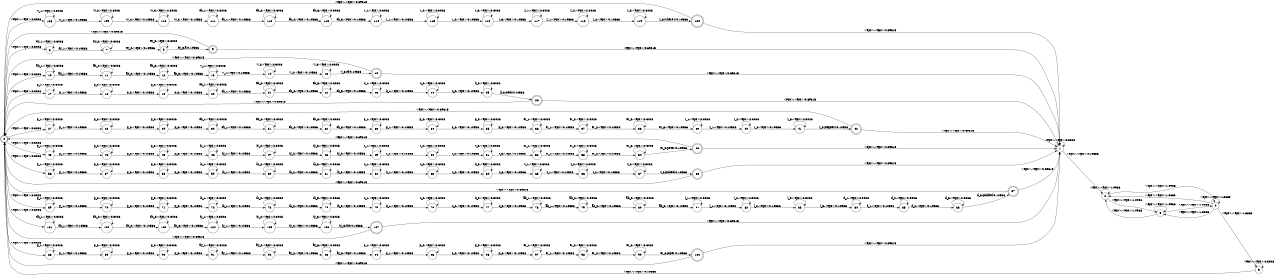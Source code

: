 digraph FST {
rankdir = LR;
size = "8.5,11";
center = 1;
orientation = Portrait;
ranksep = "0.4";
nodesep = "0.25";
0 [label = "0", shape = circle, style = bold, fontsize = 14]
	0 -> 6 [label = "<eps>:<eps>/2.3026", fontsize = 14];
	0 -> 10 [label = "<eps>:<eps>/2.3026", fontsize = 14];
	0 -> 17 [label = "<eps>:<eps>/2.3026", fontsize = 14];
	0 -> 27 [label = "<eps>:<eps>/2.3026", fontsize = 14];
	0 -> 43 [label = "<eps>:<eps>/2.3026", fontsize = 14];
	0 -> 56 [label = "<eps>:<eps>/2.3026", fontsize = 14];
	0 -> 69 [label = "<eps>:<eps>/2.3026", fontsize = 14];
	0 -> 88 [label = "<eps>:<eps>/2.3026", fontsize = 14];
	0 -> 101 [label = "<eps>:<eps>/2.3026", fontsize = 14];
	0 -> 108 [label = "<eps>:<eps>/2.3026", fontsize = 14];
1 [label = "1", shape = circle, style = solid, fontsize = 14]
	1 -> 1 [label = "<eps>:<eps>/2.3026", fontsize = 14];
	1 -> 2 [label = "<eps>:<eps>/0.10536", fontsize = 14];
2 [label = "2", shape = circle, style = solid, fontsize = 14]
	2 -> 2 [label = "<eps>:<eps>/1.0986", fontsize = 14];
	2 -> 3 [label = "<eps>:<eps>/1.0986", fontsize = 14];
	2 -> 4 [label = "<eps>:<eps>/1.0986", fontsize = 14];
3 [label = "3", shape = circle, style = solid, fontsize = 14]
	3 -> 2 [label = "<eps>:<eps>/1.0986", fontsize = 14];
	3 -> 3 [label = "<eps>:<eps>/1.0986", fontsize = 14];
	3 -> 4 [label = "<eps>:<eps>/1.0986", fontsize = 14];
4 [label = "4", shape = circle, style = solid, fontsize = 14]
	4 -> 2 [label = "<eps>:<eps>/1.3863", fontsize = 14];
	4 -> 3 [label = "<eps>:<eps>/1.3863", fontsize = 14];
	4 -> 4 [label = "<eps>:<eps>/1.3863", fontsize = 14];
	4 -> 5 [label = "<eps>:<eps>/1.3863", fontsize = 14];
5 [label = "5", shape = circle, style = solid, fontsize = 14]
	5 -> 5 [label = "<eps>:<eps>/2.3026", fontsize = 14];
	5 -> 0 [label = "<eps>:<eps>/0.10536", fontsize = 14];
6 [label = "6", shape = circle, style = solid, fontsize = 14]
	6 -> 6 [label = "ey_1:<eps>/2.3026", fontsize = 14];
	6 -> 7 [label = "ey_1:<eps>/0.10536", fontsize = 14];
7 [label = "7", shape = circle, style = solid, fontsize = 14]
	7 -> 7 [label = "ey_2:<eps>/2.3026", fontsize = 14];
	7 -> 8 [label = "ey_2:<eps>/0.10536", fontsize = 14];
8 [label = "8", shape = circle, style = solid, fontsize = 14]
	8 -> 8 [label = "ey_3:<eps>/2.3026", fontsize = 14];
	8 -> 9 [label = "ey_3:a/0.10536", fontsize = 14];
9 [label = "9", shape = doublecircle, style = solid, fontsize = 14]
	9 -> 0 [label = "<eps>:<eps>/0.69315", fontsize = 14];
	9 -> 1 [label = "<eps>:<eps>/0.69315", fontsize = 14];
10 [label = "10", shape = circle, style = solid, fontsize = 14]
	10 -> 10 [label = "ah_1:<eps>/2.3026", fontsize = 14];
	10 -> 11 [label = "ah_1:<eps>/0.10536", fontsize = 14];
11 [label = "11", shape = circle, style = solid, fontsize = 14]
	11 -> 11 [label = "ah_2:<eps>/2.3026", fontsize = 14];
	11 -> 12 [label = "ah_2:<eps>/0.10536", fontsize = 14];
12 [label = "12", shape = circle, style = solid, fontsize = 14]
	12 -> 12 [label = "ah_3:<eps>/2.3026", fontsize = 14];
	12 -> 13 [label = "ah_3:<eps>/0.10536", fontsize = 14];
13 [label = "13", shape = circle, style = solid, fontsize = 14]
	13 -> 13 [label = "v_1:<eps>/2.3026", fontsize = 14];
	13 -> 14 [label = "v_1:<eps>/0.10536", fontsize = 14];
14 [label = "14", shape = circle, style = solid, fontsize = 14]
	14 -> 14 [label = "v_2:<eps>/2.3026", fontsize = 14];
	14 -> 15 [label = "v_2:<eps>/0.10536", fontsize = 14];
15 [label = "15", shape = circle, style = solid, fontsize = 14]
	15 -> 15 [label = "v_3:<eps>/2.3026", fontsize = 14];
	15 -> 16 [label = "v_3:of/0.10536", fontsize = 14];
16 [label = "16", shape = doublecircle, style = solid, fontsize = 14]
	16 -> 0 [label = "<eps>:<eps>/0.69315", fontsize = 14];
	16 -> 1 [label = "<eps>:<eps>/0.69315", fontsize = 14];
17 [label = "17", shape = circle, style = solid, fontsize = 14]
	17 -> 17 [label = "p_1:<eps>/2.3026", fontsize = 14];
	17 -> 18 [label = "p_1:<eps>/0.10536", fontsize = 14];
18 [label = "18", shape = circle, style = solid, fontsize = 14]
	18 -> 18 [label = "p_2:<eps>/2.3026", fontsize = 14];
	18 -> 19 [label = "p_2:<eps>/0.10536", fontsize = 14];
19 [label = "19", shape = circle, style = solid, fontsize = 14]
	19 -> 19 [label = "p_3:<eps>/2.3026", fontsize = 14];
	19 -> 20 [label = "p_3:<eps>/0.10536", fontsize = 14];
20 [label = "20", shape = circle, style = solid, fontsize = 14]
	20 -> 20 [label = "eh_1:<eps>/2.3026", fontsize = 14];
	20 -> 21 [label = "eh_1:<eps>/0.10536", fontsize = 14];
21 [label = "21", shape = circle, style = solid, fontsize = 14]
	21 -> 21 [label = "eh_2:<eps>/2.3026", fontsize = 14];
	21 -> 22 [label = "eh_2:<eps>/0.10536", fontsize = 14];
22 [label = "22", shape = circle, style = solid, fontsize = 14]
	22 -> 22 [label = "eh_3:<eps>/2.3026", fontsize = 14];
	22 -> 23 [label = "eh_3:<eps>/0.10536", fontsize = 14];
23 [label = "23", shape = circle, style = solid, fontsize = 14]
	23 -> 23 [label = "k_1:<eps>/2.3026", fontsize = 14];
	23 -> 24 [label = "k_1:<eps>/0.10536", fontsize = 14];
24 [label = "24", shape = circle, style = solid, fontsize = 14]
	24 -> 24 [label = "k_2:<eps>/2.3026", fontsize = 14];
	24 -> 25 [label = "k_2:<eps>/0.10536", fontsize = 14];
25 [label = "25", shape = circle, style = solid, fontsize = 14]
	25 -> 25 [label = "k_3:<eps>/2.3026", fontsize = 14];
	25 -> 26 [label = "k_3:peck/0.10536", fontsize = 14];
26 [label = "26", shape = doublecircle, style = solid, fontsize = 14]
	26 -> 0 [label = "<eps>:<eps>/0.69315", fontsize = 14];
	26 -> 1 [label = "<eps>:<eps>/0.69315", fontsize = 14];
27 [label = "27", shape = circle, style = solid, fontsize = 14]
	27 -> 27 [label = "p_1:<eps>/2.3026", fontsize = 14];
	27 -> 28 [label = "p_1:<eps>/0.10536", fontsize = 14];
28 [label = "28", shape = circle, style = solid, fontsize = 14]
	28 -> 28 [label = "p_2:<eps>/2.3026", fontsize = 14];
	28 -> 29 [label = "p_2:<eps>/0.10536", fontsize = 14];
29 [label = "29", shape = circle, style = solid, fontsize = 14]
	29 -> 29 [label = "p_3:<eps>/2.3026", fontsize = 14];
	29 -> 30 [label = "p_3:<eps>/0.10536", fontsize = 14];
30 [label = "30", shape = circle, style = solid, fontsize = 14]
	30 -> 30 [label = "eh_1:<eps>/2.3026", fontsize = 14];
	30 -> 31 [label = "eh_1:<eps>/0.10536", fontsize = 14];
31 [label = "31", shape = circle, style = solid, fontsize = 14]
	31 -> 31 [label = "eh_2:<eps>/2.3026", fontsize = 14];
	31 -> 32 [label = "eh_2:<eps>/0.10536", fontsize = 14];
32 [label = "32", shape = circle, style = solid, fontsize = 14]
	32 -> 32 [label = "eh_3:<eps>/2.3026", fontsize = 14];
	32 -> 33 [label = "eh_3:<eps>/0.10536", fontsize = 14];
33 [label = "33", shape = circle, style = solid, fontsize = 14]
	33 -> 33 [label = "p_1:<eps>/2.3026", fontsize = 14];
	33 -> 34 [label = "p_1:<eps>/0.10536", fontsize = 14];
34 [label = "34", shape = circle, style = solid, fontsize = 14]
	34 -> 34 [label = "p_2:<eps>/2.3026", fontsize = 14];
	34 -> 35 [label = "p_2:<eps>/0.10536", fontsize = 14];
35 [label = "35", shape = circle, style = solid, fontsize = 14]
	35 -> 35 [label = "p_3:<eps>/2.3026", fontsize = 14];
	35 -> 36 [label = "p_3:<eps>/0.10536", fontsize = 14];
36 [label = "36", shape = circle, style = solid, fontsize = 14]
	36 -> 36 [label = "er_1:<eps>/2.3026", fontsize = 14];
	36 -> 37 [label = "er_1:<eps>/0.10536", fontsize = 14];
37 [label = "37", shape = circle, style = solid, fontsize = 14]
	37 -> 37 [label = "er_2:<eps>/2.3026", fontsize = 14];
	37 -> 38 [label = "er_2:<eps>/0.10536", fontsize = 14];
38 [label = "38", shape = circle, style = solid, fontsize = 14]
	38 -> 38 [label = "er_3:<eps>/2.3026", fontsize = 14];
	38 -> 39 [label = "er_3:<eps>/0.10536", fontsize = 14];
39 [label = "39", shape = circle, style = solid, fontsize = 14]
	39 -> 39 [label = "z_1:<eps>/2.3026", fontsize = 14];
	39 -> 40 [label = "z_1:<eps>/0.10536", fontsize = 14];
40 [label = "40", shape = circle, style = solid, fontsize = 14]
	40 -> 40 [label = "z_2:<eps>/2.3026", fontsize = 14];
	40 -> 41 [label = "z_2:<eps>/0.10536", fontsize = 14];
41 [label = "41", shape = circle, style = solid, fontsize = 14]
	41 -> 41 [label = "z_3:<eps>/2.3026", fontsize = 14];
	41 -> 42 [label = "z_3:peppers/0.10536", fontsize = 14];
42 [label = "42", shape = doublecircle, style = solid, fontsize = 14]
	42 -> 0 [label = "<eps>:<eps>/0.69315", fontsize = 14];
	42 -> 1 [label = "<eps>:<eps>/0.69315", fontsize = 14];
43 [label = "43", shape = circle, style = solid, fontsize = 14]
	43 -> 43 [label = "p_1:<eps>/2.3026", fontsize = 14];
	43 -> 44 [label = "p_1:<eps>/0.10536", fontsize = 14];
44 [label = "44", shape = circle, style = solid, fontsize = 14]
	44 -> 44 [label = "p_2:<eps>/2.3026", fontsize = 14];
	44 -> 45 [label = "p_2:<eps>/0.10536", fontsize = 14];
45 [label = "45", shape = circle, style = solid, fontsize = 14]
	45 -> 45 [label = "p_3:<eps>/2.3026", fontsize = 14];
	45 -> 46 [label = "p_3:<eps>/0.10536", fontsize = 14];
46 [label = "46", shape = circle, style = solid, fontsize = 14]
	46 -> 46 [label = "iy_1:<eps>/2.3026", fontsize = 14];
	46 -> 47 [label = "iy_1:<eps>/0.10536", fontsize = 14];
47 [label = "47", shape = circle, style = solid, fontsize = 14]
	47 -> 47 [label = "iy_2:<eps>/2.3026", fontsize = 14];
	47 -> 48 [label = "iy_2:<eps>/0.10536", fontsize = 14];
48 [label = "48", shape = circle, style = solid, fontsize = 14]
	48 -> 48 [label = "iy_3:<eps>/2.3026", fontsize = 14];
	48 -> 49 [label = "iy_3:<eps>/0.10536", fontsize = 14];
49 [label = "49", shape = circle, style = solid, fontsize = 14]
	49 -> 49 [label = "t_1:<eps>/2.3026", fontsize = 14];
	49 -> 50 [label = "t_1:<eps>/0.10536", fontsize = 14];
50 [label = "50", shape = circle, style = solid, fontsize = 14]
	50 -> 50 [label = "t_2:<eps>/2.3026", fontsize = 14];
	50 -> 51 [label = "t_2:<eps>/0.10536", fontsize = 14];
51 [label = "51", shape = circle, style = solid, fontsize = 14]
	51 -> 51 [label = "t_3:<eps>/2.3026", fontsize = 14];
	51 -> 52 [label = "t_3:<eps>/0.10536", fontsize = 14];
52 [label = "52", shape = circle, style = solid, fontsize = 14]
	52 -> 52 [label = "er_1:<eps>/2.3026", fontsize = 14];
	52 -> 53 [label = "er_1:<eps>/0.10536", fontsize = 14];
53 [label = "53", shape = circle, style = solid, fontsize = 14]
	53 -> 53 [label = "er_2:<eps>/2.3026", fontsize = 14];
	53 -> 54 [label = "er_2:<eps>/0.10536", fontsize = 14];
54 [label = "54", shape = circle, style = solid, fontsize = 14]
	54 -> 54 [label = "er_3:<eps>/2.3026", fontsize = 14];
	54 -> 55 [label = "er_3:peter/0.10536", fontsize = 14];
55 [label = "55", shape = doublecircle, style = solid, fontsize = 14]
	55 -> 0 [label = "<eps>:<eps>/0.69315", fontsize = 14];
	55 -> 1 [label = "<eps>:<eps>/0.69315", fontsize = 14];
56 [label = "56", shape = circle, style = solid, fontsize = 14]
	56 -> 56 [label = "p_1:<eps>/2.3026", fontsize = 14];
	56 -> 57 [label = "p_1:<eps>/0.10536", fontsize = 14];
57 [label = "57", shape = circle, style = solid, fontsize = 14]
	57 -> 57 [label = "p_2:<eps>/2.3026", fontsize = 14];
	57 -> 58 [label = "p_2:<eps>/0.10536", fontsize = 14];
58 [label = "58", shape = circle, style = solid, fontsize = 14]
	58 -> 58 [label = "p_3:<eps>/2.3026", fontsize = 14];
	58 -> 59 [label = "p_3:<eps>/0.10536", fontsize = 14];
59 [label = "59", shape = circle, style = solid, fontsize = 14]
	59 -> 59 [label = "ih_1:<eps>/2.3026", fontsize = 14];
	59 -> 60 [label = "ih_1:<eps>/0.10536", fontsize = 14];
60 [label = "60", shape = circle, style = solid, fontsize = 14]
	60 -> 60 [label = "ih_2:<eps>/2.3026", fontsize = 14];
	60 -> 61 [label = "ih_2:<eps>/0.10536", fontsize = 14];
61 [label = "61", shape = circle, style = solid, fontsize = 14]
	61 -> 61 [label = "ih_3:<eps>/2.3026", fontsize = 14];
	61 -> 62 [label = "ih_3:<eps>/0.10536", fontsize = 14];
62 [label = "62", shape = circle, style = solid, fontsize = 14]
	62 -> 62 [label = "k_1:<eps>/2.3026", fontsize = 14];
	62 -> 63 [label = "k_1:<eps>/0.10536", fontsize = 14];
63 [label = "63", shape = circle, style = solid, fontsize = 14]
	63 -> 63 [label = "k_2:<eps>/2.3026", fontsize = 14];
	63 -> 64 [label = "k_2:<eps>/0.10536", fontsize = 14];
64 [label = "64", shape = circle, style = solid, fontsize = 14]
	64 -> 64 [label = "k_3:<eps>/2.3026", fontsize = 14];
	64 -> 65 [label = "k_3:<eps>/0.10536", fontsize = 14];
65 [label = "65", shape = circle, style = solid, fontsize = 14]
	65 -> 65 [label = "t_1:<eps>/2.3026", fontsize = 14];
	65 -> 66 [label = "t_1:<eps>/0.10536", fontsize = 14];
66 [label = "66", shape = circle, style = solid, fontsize = 14]
	66 -> 66 [label = "t_2:<eps>/2.3026", fontsize = 14];
	66 -> 67 [label = "t_2:<eps>/0.10536", fontsize = 14];
67 [label = "67", shape = circle, style = solid, fontsize = 14]
	67 -> 67 [label = "t_3:<eps>/2.3026", fontsize = 14];
	67 -> 68 [label = "t_3:picked/0.10536", fontsize = 14];
68 [label = "68", shape = doublecircle, style = solid, fontsize = 14]
	68 -> 0 [label = "<eps>:<eps>/0.69315", fontsize = 14];
	68 -> 1 [label = "<eps>:<eps>/0.69315", fontsize = 14];
69 [label = "69", shape = circle, style = solid, fontsize = 14]
	69 -> 69 [label = "p_1:<eps>/2.3026", fontsize = 14];
	69 -> 70 [label = "p_1:<eps>/0.10536", fontsize = 14];
70 [label = "70", shape = circle, style = solid, fontsize = 14]
	70 -> 70 [label = "p_2:<eps>/2.3026", fontsize = 14];
	70 -> 71 [label = "p_2:<eps>/0.10536", fontsize = 14];
71 [label = "71", shape = circle, style = solid, fontsize = 14]
	71 -> 71 [label = "p_3:<eps>/2.3026", fontsize = 14];
	71 -> 72 [label = "p_3:<eps>/0.10536", fontsize = 14];
72 [label = "72", shape = circle, style = solid, fontsize = 14]
	72 -> 72 [label = "ih_1:<eps>/2.3026", fontsize = 14];
	72 -> 73 [label = "ih_1:<eps>/0.10536", fontsize = 14];
73 [label = "73", shape = circle, style = solid, fontsize = 14]
	73 -> 73 [label = "ih_2:<eps>/2.3026", fontsize = 14];
	73 -> 74 [label = "ih_2:<eps>/0.10536", fontsize = 14];
74 [label = "74", shape = circle, style = solid, fontsize = 14]
	74 -> 74 [label = "ih_3:<eps>/2.3026", fontsize = 14];
	74 -> 75 [label = "ih_3:<eps>/0.10536", fontsize = 14];
75 [label = "75", shape = circle, style = solid, fontsize = 14]
	75 -> 75 [label = "k_1:<eps>/2.3026", fontsize = 14];
	75 -> 76 [label = "k_1:<eps>/0.10536", fontsize = 14];
76 [label = "76", shape = circle, style = solid, fontsize = 14]
	76 -> 76 [label = "k_2:<eps>/2.3026", fontsize = 14];
	76 -> 77 [label = "k_2:<eps>/0.10536", fontsize = 14];
77 [label = "77", shape = circle, style = solid, fontsize = 14]
	77 -> 77 [label = "k_3:<eps>/2.3026", fontsize = 14];
	77 -> 78 [label = "k_3:<eps>/0.10536", fontsize = 14];
78 [label = "78", shape = circle, style = solid, fontsize = 14]
	78 -> 78 [label = "ah_1:<eps>/2.3026", fontsize = 14];
	78 -> 79 [label = "ah_1:<eps>/0.10536", fontsize = 14];
79 [label = "79", shape = circle, style = solid, fontsize = 14]
	79 -> 79 [label = "ah_2:<eps>/2.3026", fontsize = 14];
	79 -> 80 [label = "ah_2:<eps>/0.10536", fontsize = 14];
80 [label = "80", shape = circle, style = solid, fontsize = 14]
	80 -> 80 [label = "ah_3:<eps>/2.3026", fontsize = 14];
	80 -> 81 [label = "ah_3:<eps>/0.10536", fontsize = 14];
81 [label = "81", shape = circle, style = solid, fontsize = 14]
	81 -> 81 [label = "l_1:<eps>/2.3026", fontsize = 14];
	81 -> 82 [label = "l_1:<eps>/0.10536", fontsize = 14];
82 [label = "82", shape = circle, style = solid, fontsize = 14]
	82 -> 82 [label = "l_2:<eps>/2.3026", fontsize = 14];
	82 -> 83 [label = "l_2:<eps>/0.10536", fontsize = 14];
83 [label = "83", shape = circle, style = solid, fontsize = 14]
	83 -> 83 [label = "l_3:<eps>/2.3026", fontsize = 14];
	83 -> 84 [label = "l_3:<eps>/0.10536", fontsize = 14];
84 [label = "84", shape = circle, style = solid, fontsize = 14]
	84 -> 84 [label = "d_1:<eps>/2.3026", fontsize = 14];
	84 -> 85 [label = "d_1:<eps>/0.10536", fontsize = 14];
85 [label = "85", shape = circle, style = solid, fontsize = 14]
	85 -> 85 [label = "d_2:<eps>/2.3026", fontsize = 14];
	85 -> 86 [label = "d_2:<eps>/0.10536", fontsize = 14];
86 [label = "86", shape = circle, style = solid, fontsize = 14]
	86 -> 86 [label = "d_3:<eps>/2.3026", fontsize = 14];
	86 -> 87 [label = "d_3:pickled/0.10536", fontsize = 14];
87 [label = "87", shape = doublecircle, style = solid, fontsize = 14]
	87 -> 0 [label = "<eps>:<eps>/0.69315", fontsize = 14];
	87 -> 1 [label = "<eps>:<eps>/0.69315", fontsize = 14];
88 [label = "88", shape = circle, style = solid, fontsize = 14]
	88 -> 88 [label = "p_1:<eps>/2.3026", fontsize = 14];
	88 -> 89 [label = "p_1:<eps>/0.10536", fontsize = 14];
89 [label = "89", shape = circle, style = solid, fontsize = 14]
	89 -> 89 [label = "p_2:<eps>/2.3026", fontsize = 14];
	89 -> 90 [label = "p_2:<eps>/0.10536", fontsize = 14];
90 [label = "90", shape = circle, style = solid, fontsize = 14]
	90 -> 90 [label = "p_3:<eps>/2.3026", fontsize = 14];
	90 -> 91 [label = "p_3:<eps>/0.10536", fontsize = 14];
91 [label = "91", shape = circle, style = solid, fontsize = 14]
	91 -> 91 [label = "ay_1:<eps>/2.3026", fontsize = 14];
	91 -> 92 [label = "ay_1:<eps>/0.10536", fontsize = 14];
92 [label = "92", shape = circle, style = solid, fontsize = 14]
	92 -> 92 [label = "ay_2:<eps>/2.3026", fontsize = 14];
	92 -> 93 [label = "ay_2:<eps>/0.10536", fontsize = 14];
93 [label = "93", shape = circle, style = solid, fontsize = 14]
	93 -> 93 [label = "ay_3:<eps>/2.3026", fontsize = 14];
	93 -> 94 [label = "ay_3:<eps>/0.10536", fontsize = 14];
94 [label = "94", shape = circle, style = solid, fontsize = 14]
	94 -> 94 [label = "p_1:<eps>/2.3026", fontsize = 14];
	94 -> 95 [label = "p_1:<eps>/0.10536", fontsize = 14];
95 [label = "95", shape = circle, style = solid, fontsize = 14]
	95 -> 95 [label = "p_2:<eps>/2.3026", fontsize = 14];
	95 -> 96 [label = "p_2:<eps>/0.10536", fontsize = 14];
96 [label = "96", shape = circle, style = solid, fontsize = 14]
	96 -> 96 [label = "p_3:<eps>/2.3026", fontsize = 14];
	96 -> 97 [label = "p_3:<eps>/0.10536", fontsize = 14];
97 [label = "97", shape = circle, style = solid, fontsize = 14]
	97 -> 97 [label = "er_1:<eps>/2.3026", fontsize = 14];
	97 -> 98 [label = "er_1:<eps>/0.10536", fontsize = 14];
98 [label = "98", shape = circle, style = solid, fontsize = 14]
	98 -> 98 [label = "er_2:<eps>/2.3026", fontsize = 14];
	98 -> 99 [label = "er_2:<eps>/0.10536", fontsize = 14];
99 [label = "99", shape = circle, style = solid, fontsize = 14]
	99 -> 99 [label = "er_3:<eps>/2.3026", fontsize = 14];
	99 -> 100 [label = "er_3:piper/0.10536", fontsize = 14];
100 [label = "100", shape = doublecircle, style = solid, fontsize = 14]
	100 -> 0 [label = "<eps>:<eps>/0.69315", fontsize = 14];
	100 -> 1 [label = "<eps>:<eps>/0.69315", fontsize = 14];
101 [label = "101", shape = circle, style = solid, fontsize = 14]
	101 -> 101 [label = "dh_1:<eps>/2.3026", fontsize = 14];
	101 -> 102 [label = "dh_1:<eps>/0.10536", fontsize = 14];
102 [label = "102", shape = circle, style = solid, fontsize = 14]
	102 -> 102 [label = "dh_2:<eps>/2.3026", fontsize = 14];
	102 -> 103 [label = "dh_2:<eps>/0.10536", fontsize = 14];
103 [label = "103", shape = circle, style = solid, fontsize = 14]
	103 -> 103 [label = "dh_3:<eps>/2.3026", fontsize = 14];
	103 -> 104 [label = "dh_3:<eps>/0.10536", fontsize = 14];
104 [label = "104", shape = circle, style = solid, fontsize = 14]
	104 -> 104 [label = "iy_1:<eps>/2.3026", fontsize = 14];
	104 -> 105 [label = "iy_1:<eps>/0.10536", fontsize = 14];
105 [label = "105", shape = circle, style = solid, fontsize = 14]
	105 -> 105 [label = "iy_2:<eps>/2.3026", fontsize = 14];
	105 -> 106 [label = "iy_2:<eps>/0.10536", fontsize = 14];
106 [label = "106", shape = circle, style = solid, fontsize = 14]
	106 -> 106 [label = "iy_3:<eps>/2.3026", fontsize = 14];
	106 -> 107 [label = "iy_3:the/0.10536", fontsize = 14];
107 [label = "107", shape = doublecircle, style = solid, fontsize = 14]
	107 -> 0 [label = "<eps>:<eps>/0.69315", fontsize = 14];
	107 -> 1 [label = "<eps>:<eps>/0.69315", fontsize = 14];
108 [label = "108", shape = circle, style = solid, fontsize = 14]
	108 -> 108 [label = "w_1:<eps>/2.3026", fontsize = 14];
	108 -> 109 [label = "w_1:<eps>/0.10536", fontsize = 14];
109 [label = "109", shape = circle, style = solid, fontsize = 14]
	109 -> 109 [label = "w_2:<eps>/2.3026", fontsize = 14];
	109 -> 110 [label = "w_2:<eps>/0.10536", fontsize = 14];
110 [label = "110", shape = circle, style = solid, fontsize = 14]
	110 -> 110 [label = "w_3:<eps>/2.3026", fontsize = 14];
	110 -> 111 [label = "w_3:<eps>/0.10536", fontsize = 14];
111 [label = "111", shape = circle, style = solid, fontsize = 14]
	111 -> 111 [label = "eh_1:<eps>/2.3026", fontsize = 14];
	111 -> 112 [label = "eh_1:<eps>/0.10536", fontsize = 14];
112 [label = "112", shape = circle, style = solid, fontsize = 14]
	112 -> 112 [label = "eh_2:<eps>/2.3026", fontsize = 14];
	112 -> 113 [label = "eh_2:<eps>/0.10536", fontsize = 14];
113 [label = "113", shape = circle, style = solid, fontsize = 14]
	113 -> 113 [label = "eh_3:<eps>/2.3026", fontsize = 14];
	113 -> 114 [label = "eh_3:<eps>/0.10536", fontsize = 14];
114 [label = "114", shape = circle, style = solid, fontsize = 14]
	114 -> 114 [label = "r_1:<eps>/2.3026", fontsize = 14];
	114 -> 115 [label = "r_1:<eps>/0.10536", fontsize = 14];
115 [label = "115", shape = circle, style = solid, fontsize = 14]
	115 -> 115 [label = "r_2:<eps>/2.3026", fontsize = 14];
	115 -> 116 [label = "r_2:<eps>/0.10536", fontsize = 14];
116 [label = "116", shape = circle, style = solid, fontsize = 14]
	116 -> 116 [label = "r_3:<eps>/2.3026", fontsize = 14];
	116 -> 117 [label = "r_3:<eps>/0.10536", fontsize = 14];
117 [label = "117", shape = circle, style = solid, fontsize = 14]
	117 -> 117 [label = "z_1:<eps>/2.3026", fontsize = 14];
	117 -> 118 [label = "z_1:<eps>/0.10536", fontsize = 14];
118 [label = "118", shape = circle, style = solid, fontsize = 14]
	118 -> 118 [label = "z_2:<eps>/2.3026", fontsize = 14];
	118 -> 119 [label = "z_2:<eps>/0.10536", fontsize = 14];
119 [label = "119", shape = circle, style = solid, fontsize = 14]
	119 -> 119 [label = "z_3:<eps>/2.3026", fontsize = 14];
	119 -> 120 [label = "z_3:where's/0.10536", fontsize = 14];
120 [label = "120", shape = doublecircle, style = solid, fontsize = 14]
	120 -> 0 [label = "<eps>:<eps>/0.69315", fontsize = 14];
	120 -> 1 [label = "<eps>:<eps>/0.69315", fontsize = 14];
}
